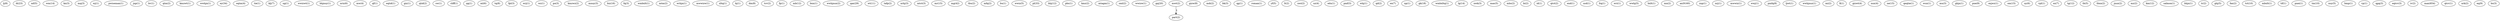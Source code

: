 digraph G {
  lj [ label="lj(1)" ];
  di [ label="di(8)" ];
  mf [ label="mf(6)" ];
  wm [ label="wm(1)" ];
  kn [ label="kn(4)" ];
  mq [ label="mq(3)" ];
  wj [ label="wj(1)" ];
  pwiseman [ label="pwiseman(1)" ];
  jnp [ label="jnp(1)" ];
  bv [ label="bv(1)" ];
  qtm [ label="qtm(2)" ];
  kmzwt [ label="kmzwt(1)" ];
  wwhjn [ label="wwhjn(1)" ];
  ey [ label="ey(1)" ];
  eqtm [ label="eqtm(4)" ];
  tie [ label="tie(1)" ];
  klj [ label="klj(7)" ];
  ug [ label="ug(1)" ];
  wwizwt [ label="wwizwt(1)" ];
  bhjnuy [ label="bhjnuy(1)" ];
  nriz [ label="nriz(1)" ];
  mw [ label="mw(4)" ];
  qf [ label="qf(1)" ];
  eqtid [ label="eqtid(1)" ];
  giz [ label="giz(41)" ];
  qtid [ label="qtid(2)" ];
  sw [ label="sw(1)" ];
  cliff [ label="cliff(1)" ];
  qq [ label="qq(18)" ];
  ml [ label="ml(6)" ];
  tq [ label="tq(8)" ];
  fpl [ label="fpl(3)" ];
  wrj [ label="wrj(1)" ];
  wz [ label="wz(1)" ];
  po [ label="po(3)" ];
  kmzwz [ label="kmzwz(2)" ];
  mnuy [ label="mnuy(3)" ];
  biz [ label="biz(1)" ];
  fq [ label="fq(3)" ];
  wmbxlt [ label="wmbxlt(1)" ];
  mtm [ label="mtm(2)" ];
  wrhjn [ label="wrhjn(1)" ];
  mwwizw [ label="mwwizw(1)" ];
  xltq [ label="xltq(1)" ];
  bj [ label="bj(4)" ];
  dm [ label="dm(8)" ];
  tcv [ label="tcv(2)" ];
  fp [ label="fp(1)" ];
  mb [ label="mb(12)" ];
  bxn [ label="bxn(4)" ];
  wwhjnux [ label="wwhjnux(2)" ];
  qax [ label="qax(29)" ];
  wt [ label="wt(11)" ];
  tafp [ label="tafp(2)" ];
  nrhj [ label="nrhj(2)" ];
  mtct [ label="mtct(3)" ];
  mr [ label="mr(15)" ];
  mg [ label="mg(42)" ];
  tbu [ label="tbu(2)" ];
  mfq [ label="mfq(2)" ];
  bu [ label="bu(1)" ];
  mf [ label="mf(5)" ];
  wwiz [ label="wwiz(5)" ];
  pl [ label="pl(33)" ];
  bhj [ label="bhj(1)" ];
  pbs [ label="pbs(1)" ];
  di [ label="di(23)" ];
  kmz [ label="kmz(2)" ];
  mtagm [ label="mtagm(1)" ];
  qq [ label="qq(1)" ];
  oml [ label="oml(2)" ];
  wwizw [ label="wwizw(1)" ];
  gq [ label="gq(20)" ];
  mwt [ label="mwt(2)" ];
  part [ label="part(2)" ];
  gizw [ label="gizw(8)" ];
  mdi [ label="mdi(2)" ];
  bk [ label="bk(3)" ];
  qg [ label="qg(1)" ];
  roman [ label="roman(1)" ];
  yf [ label="yf(5)" ];
  lt [ label="lt(1)" ];
  ey [ label="ey(34)" ];
  nwi [ label="nwi(2)" ];
  kn [ label="kn(3)" ];
  uz [ label="uz(1)" ];
  edu [ label="edu(1)" ];
  pmf [ label="pmf(3)" ];
  whj [ label="whj(1)" ];
  qd [ label="qd(2)" ];
  ex [ label="ex(7)" ];
  np [ label="np(1)" ];
  gk [ label="gk(18)" ];
  wmbxltq [ label="wmbxltq(1)" ];
  lg [ label="lg(14)" ];
  nwk [ label="nwk(3)" ];
  mas [ label="mas(5)" ];
  lj [ label="lj(8)" ];
  mbs [ label="mbs(2)" ];
  bi [ label="bi(2)" ];
  id [ label="id(1)" ];
  qtct [ label="qtct(2)" ];
  end [ label="end(1)" ];
  usd [ label="usd(1)" ];
  uz [ label="uz(4)" ];
  ltq [ label="ltq(1)" ];
  wri [ label="wri(1)" ];
  wwhjn [ label="wwhjn(1)" ];
  lt [ label="lt(2)" ];
  nriz [ label="nriz(6)" ];
  wwhj [ label="wwhj(5)" ];
  bxlt [ label="bxlt(1)" ];
  mn [ label="mn(2)" ];
  ax [ label="ax(9160)" ];
  znp [ label="znp(1)" ];
  nrj [ label="nrj(1)" ];
  biz [ label="biz(16)" ];
  mwwiz [ label="mwwiz(1)" ];
  wwj [ label="wwj(1)" ];
  pmfq [ label="pmfq(8)" ];
  ljwt [ label="ljwt(1)" ];
  wwhjnuz [ label="wwhjnuz(1)" ];
  mi [ label="mi(2)" ];
  fi [ label="fi(1)" ];
  gizwt [ label="gizwt(4)" ];
  nux [ label="nux(4)" ];
  ne [ label="ne(15)" ];
  wm [ label="wm(14)" ];
  qeqtie [ label="qeqtie(1)" ];
  bxn [ label="bxn(1)" ];
  uz [ label="uz(4)" ];
  wux [ label="wux(1)" ];
  mu [ label="mu(3)" ];
  ghjn [ label="ghjn(1)" ];
  pne [ label="pne(9)" ];
  exjwz [ label="exjwz(1)" ];
  om [ label="om(15)" ];
  uy [ label="uy(6)" ];
  vpl [ label="vpl(1)" ];
  ez [ label="ez(5)" ];
  bj [ label="bj(1)" ];
  tg [ label="tg(12)" ];
  tb [ label="tb(5)" ];
  tbxn [ label="tbxn(2)" ];
  jnux [ label="jnux(2)" ];
  mz [ label="mz(2)" ];
  km [ label="km(12)" ];
  giz [ label="giz(1)" ];
  salmon [ label="salmon(1)" ];
  ez [ label="ez(7)" ];
  bhjn [ label="bhjn(2)" ];
  bhjn [ label="bhjn(1)" ];
  tr [ label="tr(2)" ];
  ghj [ label="ghj(5)" ];
  nrhj [ label="nrhj(3)" ];
  fax [ label="fax(2)" ];
  tct [ label="tct(10)" ];
  mbxlt [ label="mbxlt(1)" ];
  tif [ label="tif(1)" ];
  pnei [ label="pnei(1)" ];
  tm [ label="tm(10)" ];
  nuy [ label="nuy(5)" ];
  bmp [ label="bmp(1)" ];
  vp [ label="vp(1)" ];
  qgq [ label="qgq(3)" ];
  eqtcv [ label="eqtcv(3)" ];
  bhj [ label="bhj(12)" ];
  iv [ label="iv(2)" ];
  max [ label="max(654)" ];
  qtcv [ label="qtcv(1)" ];
  nrk [ label="nrk(2)" ];
  eq [ label="eq(9)" ];
  sw [ label="sw(1)" ];
  bs [ label="bs(3)" ];
  mwt -> part [ label="1" ];
}
